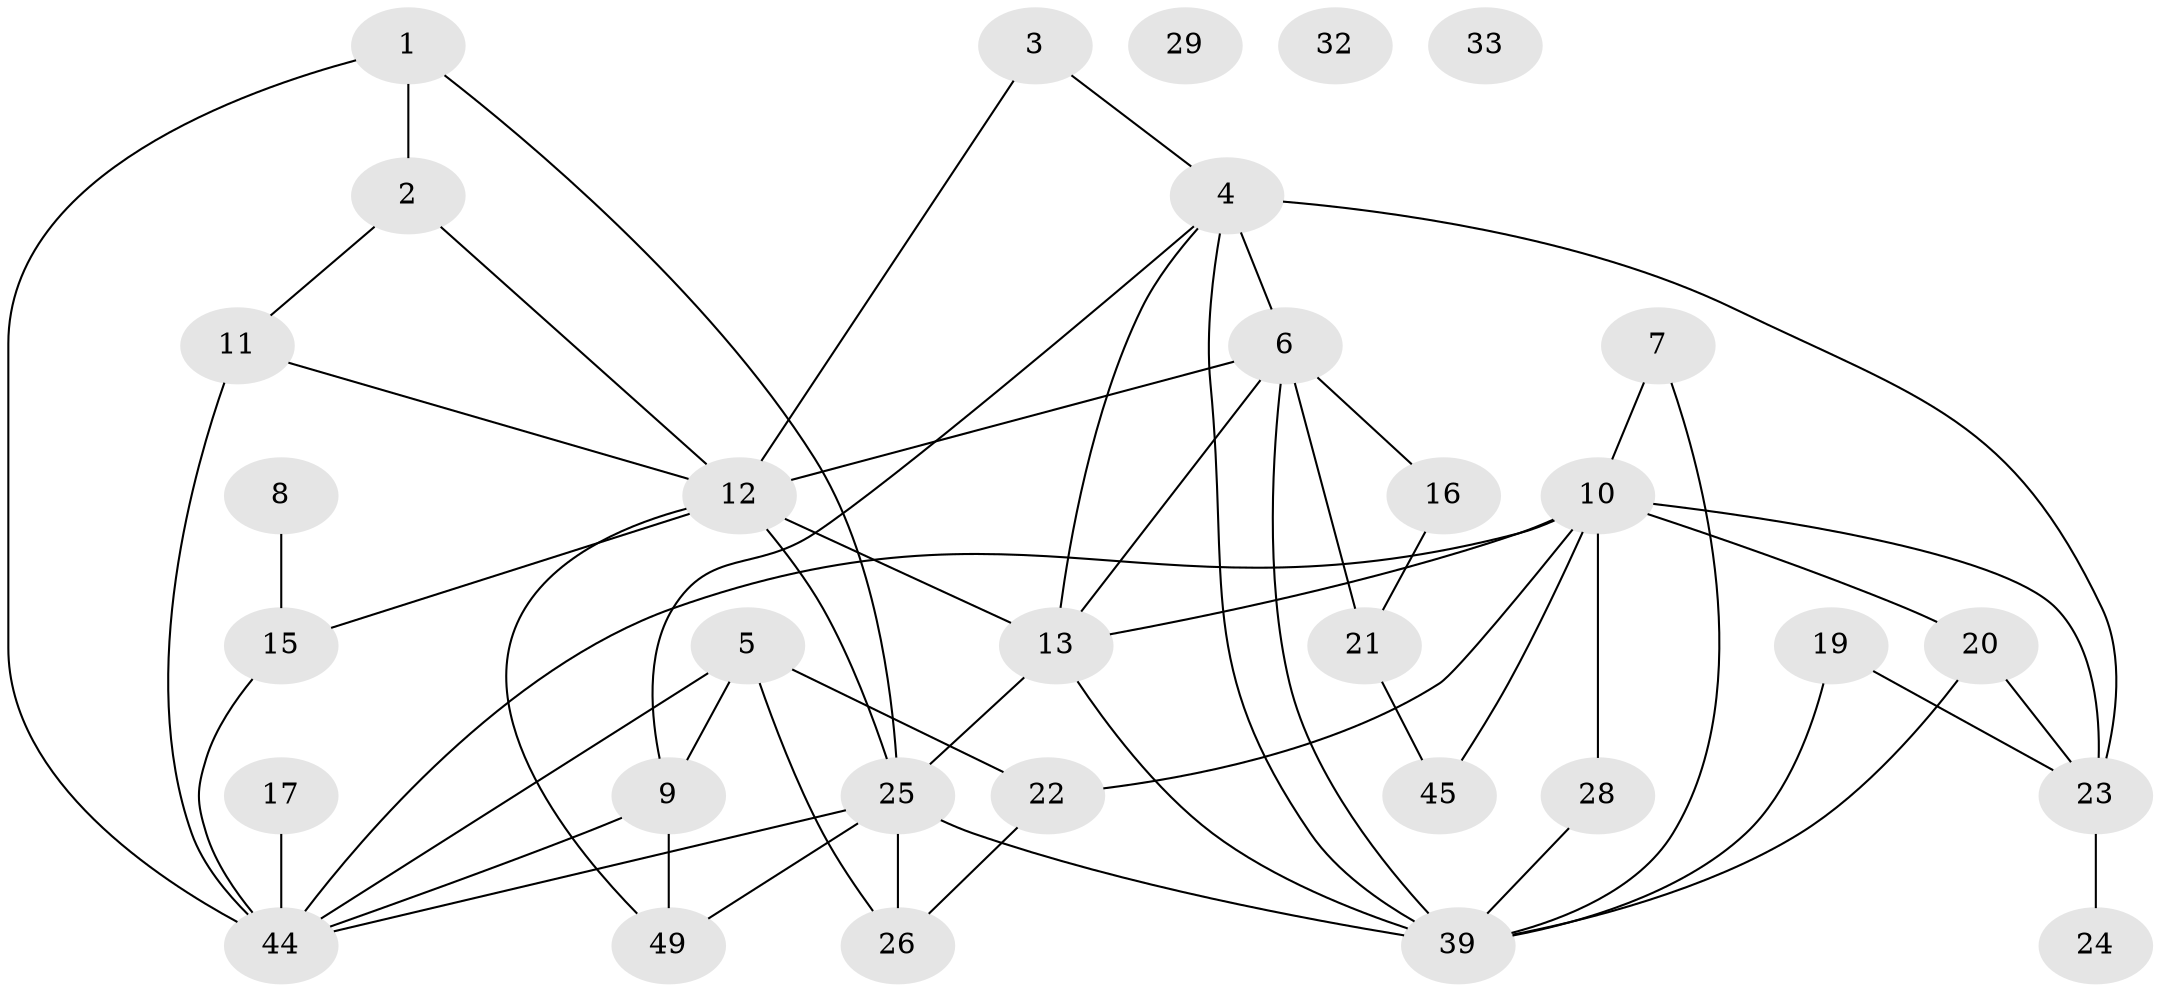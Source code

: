 // original degree distribution, {2: 0.28846153846153844, 3: 0.15384615384615385, 6: 0.09615384615384616, 5: 0.09615384615384616, 4: 0.17307692307692307, 1: 0.09615384615384616, 7: 0.038461538461538464, 0: 0.057692307692307696}
// Generated by graph-tools (version 1.1) at 2025/41/03/06/25 10:41:21]
// undirected, 32 vertices, 56 edges
graph export_dot {
graph [start="1"]
  node [color=gray90,style=filled];
  1 [super="+30"];
  2 [super="+47"];
  3;
  4 [super="+52"];
  5 [super="+31"];
  6 [super="+51"];
  7;
  8;
  9 [super="+34"];
  10 [super="+35"];
  11 [super="+36"];
  12 [super="+27"];
  13 [super="+14"];
  15 [super="+18"];
  16;
  17;
  19;
  20 [super="+48"];
  21 [super="+40"];
  22 [super="+38"];
  23 [super="+37"];
  24 [super="+43"];
  25 [super="+42"];
  26 [super="+50"];
  28;
  29;
  32;
  33;
  39 [super="+41"];
  44 [super="+46"];
  45;
  49;
  1 -- 25;
  1 -- 44;
  1 -- 2;
  2 -- 12;
  2 -- 11;
  3 -- 4;
  3 -- 12;
  4 -- 23 [weight=2];
  4 -- 6 [weight=2];
  4 -- 39;
  4 -- 9;
  4 -- 13;
  5 -- 22;
  5 -- 26;
  5 -- 44;
  5 -- 9;
  6 -- 16;
  6 -- 21;
  6 -- 12;
  6 -- 39;
  6 -- 13;
  7 -- 10;
  7 -- 39;
  8 -- 15;
  9 -- 49;
  9 -- 44;
  10 -- 22;
  10 -- 28;
  10 -- 45;
  10 -- 44;
  10 -- 23;
  10 -- 13;
  10 -- 20;
  11 -- 12;
  11 -- 44 [weight=2];
  12 -- 25 [weight=2];
  12 -- 49;
  12 -- 13;
  12 -- 15;
  13 -- 25;
  13 -- 39;
  15 -- 44;
  16 -- 21;
  17 -- 44 [weight=2];
  19 -- 23;
  19 -- 39;
  20 -- 39;
  20 -- 23;
  21 -- 45;
  22 -- 26;
  23 -- 24;
  25 -- 44 [weight=2];
  25 -- 49;
  25 -- 39;
  25 -- 26;
  28 -- 39;
}
